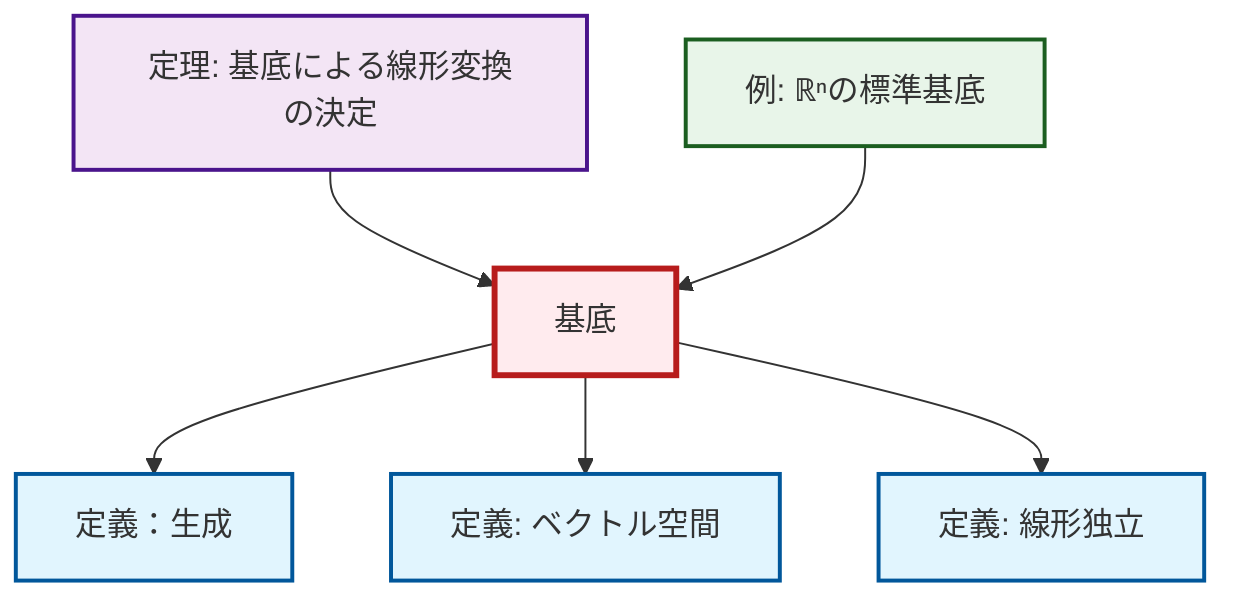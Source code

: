 graph TD
    classDef definition fill:#e1f5fe,stroke:#01579b,stroke-width:2px
    classDef theorem fill:#f3e5f5,stroke:#4a148c,stroke-width:2px
    classDef axiom fill:#fff3e0,stroke:#e65100,stroke-width:2px
    classDef example fill:#e8f5e9,stroke:#1b5e20,stroke-width:2px
    classDef current fill:#ffebee,stroke:#b71c1c,stroke-width:3px
    def-span["定義：生成"]:::definition
    def-vector-space["定義: ベクトル空間"]:::definition
    def-linear-independence["定義: 線形独立"]:::definition
    ex-standard-basis-rn["例: ℝⁿの標準基底"]:::example
    def-basis["基底"]:::definition
    thm-linear-transformation-basis["定理: 基底による線形変換の決定"]:::theorem
    def-basis --> def-span
    def-basis --> def-vector-space
    thm-linear-transformation-basis --> def-basis
    def-basis --> def-linear-independence
    ex-standard-basis-rn --> def-basis
    class def-basis current